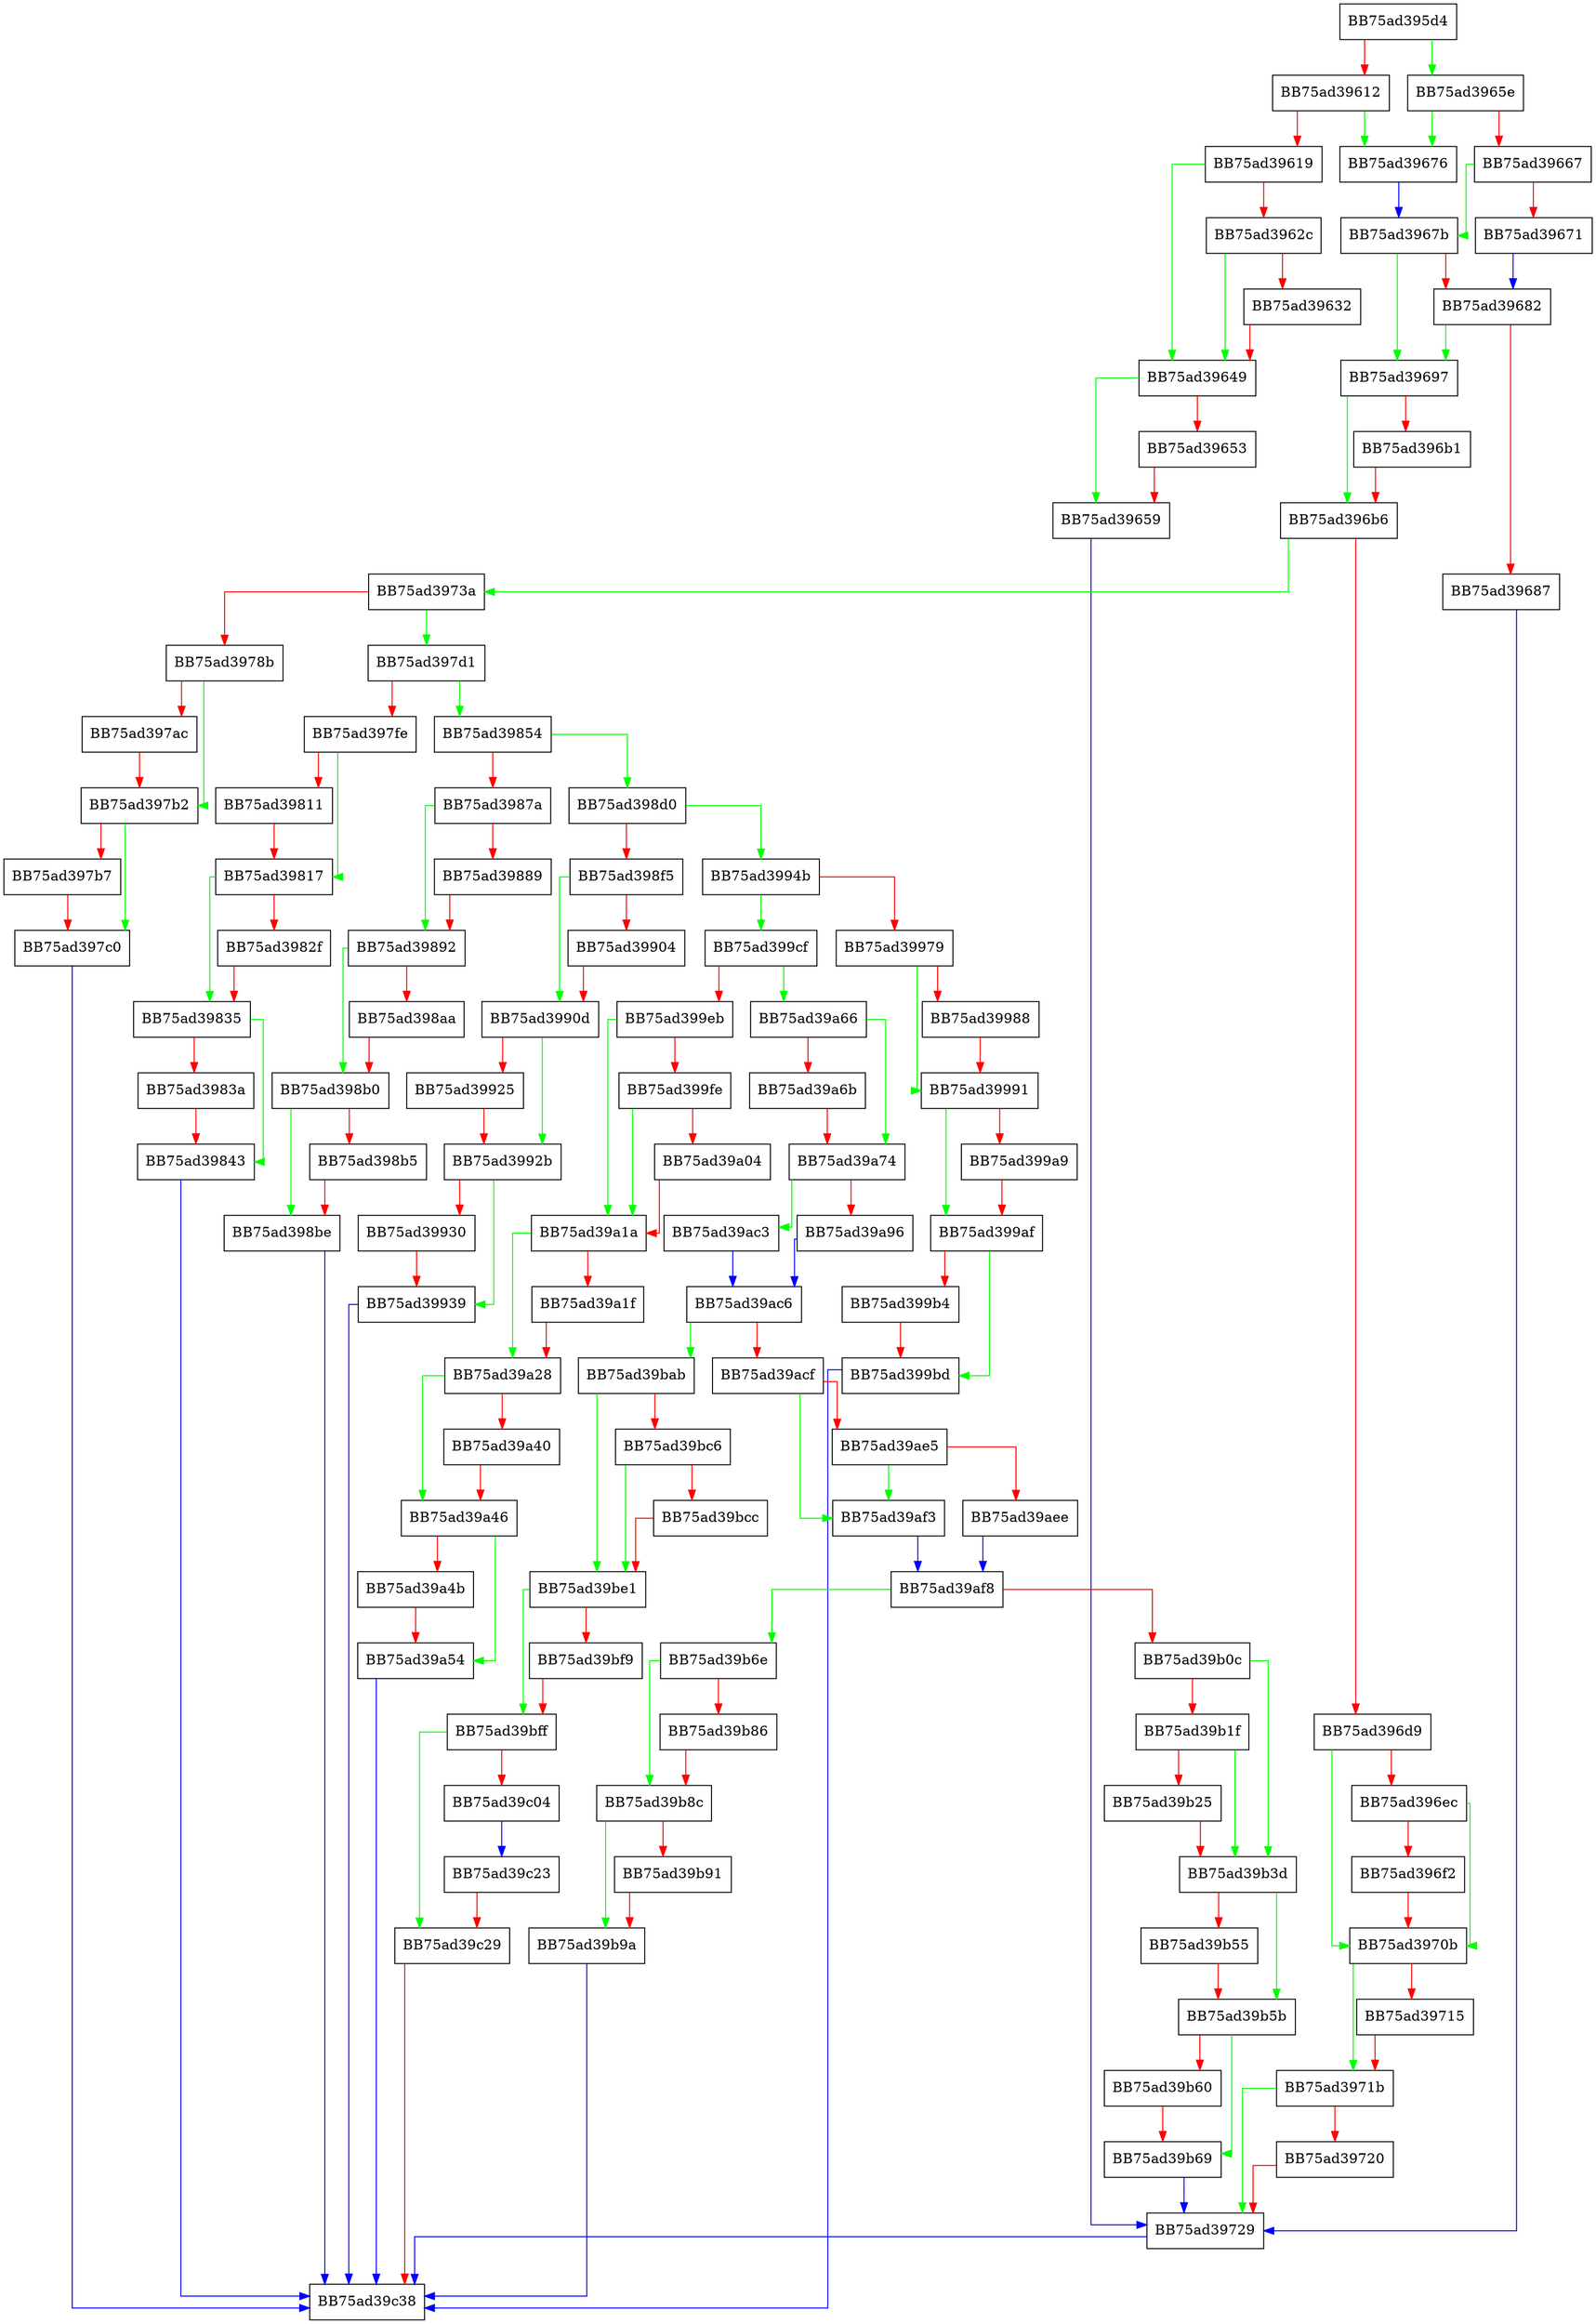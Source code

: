digraph SendSMSScanReport {
  node [shape="box"];
  graph [splines=ortho];
  BB75ad395d4 -> BB75ad3965e [color="green"];
  BB75ad395d4 -> BB75ad39612 [color="red"];
  BB75ad39612 -> BB75ad39676 [color="green"];
  BB75ad39612 -> BB75ad39619 [color="red"];
  BB75ad39619 -> BB75ad39649 [color="green"];
  BB75ad39619 -> BB75ad3962c [color="red"];
  BB75ad3962c -> BB75ad39649 [color="green"];
  BB75ad3962c -> BB75ad39632 [color="red"];
  BB75ad39632 -> BB75ad39649 [color="red"];
  BB75ad39649 -> BB75ad39659 [color="green"];
  BB75ad39649 -> BB75ad39653 [color="red"];
  BB75ad39653 -> BB75ad39659 [color="red"];
  BB75ad39659 -> BB75ad39729 [color="blue"];
  BB75ad3965e -> BB75ad39676 [color="green"];
  BB75ad3965e -> BB75ad39667 [color="red"];
  BB75ad39667 -> BB75ad3967b [color="green"];
  BB75ad39667 -> BB75ad39671 [color="red"];
  BB75ad39671 -> BB75ad39682 [color="blue"];
  BB75ad39676 -> BB75ad3967b [color="blue"];
  BB75ad3967b -> BB75ad39697 [color="green"];
  BB75ad3967b -> BB75ad39682 [color="red"];
  BB75ad39682 -> BB75ad39697 [color="green"];
  BB75ad39682 -> BB75ad39687 [color="red"];
  BB75ad39687 -> BB75ad39729 [color="blue"];
  BB75ad39697 -> BB75ad396b6 [color="green"];
  BB75ad39697 -> BB75ad396b1 [color="red"];
  BB75ad396b1 -> BB75ad396b6 [color="red"];
  BB75ad396b6 -> BB75ad3973a [color="green"];
  BB75ad396b6 -> BB75ad396d9 [color="red"];
  BB75ad396d9 -> BB75ad3970b [color="green"];
  BB75ad396d9 -> BB75ad396ec [color="red"];
  BB75ad396ec -> BB75ad3970b [color="green"];
  BB75ad396ec -> BB75ad396f2 [color="red"];
  BB75ad396f2 -> BB75ad3970b [color="red"];
  BB75ad3970b -> BB75ad3971b [color="green"];
  BB75ad3970b -> BB75ad39715 [color="red"];
  BB75ad39715 -> BB75ad3971b [color="red"];
  BB75ad3971b -> BB75ad39729 [color="green"];
  BB75ad3971b -> BB75ad39720 [color="red"];
  BB75ad39720 -> BB75ad39729 [color="red"];
  BB75ad39729 -> BB75ad39c38 [color="blue"];
  BB75ad3973a -> BB75ad397d1 [color="green"];
  BB75ad3973a -> BB75ad3978b [color="red"];
  BB75ad3978b -> BB75ad397b2 [color="green"];
  BB75ad3978b -> BB75ad397ac [color="red"];
  BB75ad397ac -> BB75ad397b2 [color="red"];
  BB75ad397b2 -> BB75ad397c0 [color="green"];
  BB75ad397b2 -> BB75ad397b7 [color="red"];
  BB75ad397b7 -> BB75ad397c0 [color="red"];
  BB75ad397c0 -> BB75ad39c38 [color="blue"];
  BB75ad397d1 -> BB75ad39854 [color="green"];
  BB75ad397d1 -> BB75ad397fe [color="red"];
  BB75ad397fe -> BB75ad39817 [color="green"];
  BB75ad397fe -> BB75ad39811 [color="red"];
  BB75ad39811 -> BB75ad39817 [color="red"];
  BB75ad39817 -> BB75ad39835 [color="green"];
  BB75ad39817 -> BB75ad3982f [color="red"];
  BB75ad3982f -> BB75ad39835 [color="red"];
  BB75ad39835 -> BB75ad39843 [color="green"];
  BB75ad39835 -> BB75ad3983a [color="red"];
  BB75ad3983a -> BB75ad39843 [color="red"];
  BB75ad39843 -> BB75ad39c38 [color="blue"];
  BB75ad39854 -> BB75ad398d0 [color="green"];
  BB75ad39854 -> BB75ad3987a [color="red"];
  BB75ad3987a -> BB75ad39892 [color="green"];
  BB75ad3987a -> BB75ad39889 [color="red"];
  BB75ad39889 -> BB75ad39892 [color="red"];
  BB75ad39892 -> BB75ad398b0 [color="green"];
  BB75ad39892 -> BB75ad398aa [color="red"];
  BB75ad398aa -> BB75ad398b0 [color="red"];
  BB75ad398b0 -> BB75ad398be [color="green"];
  BB75ad398b0 -> BB75ad398b5 [color="red"];
  BB75ad398b5 -> BB75ad398be [color="red"];
  BB75ad398be -> BB75ad39c38 [color="blue"];
  BB75ad398d0 -> BB75ad3994b [color="green"];
  BB75ad398d0 -> BB75ad398f5 [color="red"];
  BB75ad398f5 -> BB75ad3990d [color="green"];
  BB75ad398f5 -> BB75ad39904 [color="red"];
  BB75ad39904 -> BB75ad3990d [color="red"];
  BB75ad3990d -> BB75ad3992b [color="green"];
  BB75ad3990d -> BB75ad39925 [color="red"];
  BB75ad39925 -> BB75ad3992b [color="red"];
  BB75ad3992b -> BB75ad39939 [color="green"];
  BB75ad3992b -> BB75ad39930 [color="red"];
  BB75ad39930 -> BB75ad39939 [color="red"];
  BB75ad39939 -> BB75ad39c38 [color="blue"];
  BB75ad3994b -> BB75ad399cf [color="green"];
  BB75ad3994b -> BB75ad39979 [color="red"];
  BB75ad39979 -> BB75ad39991 [color="green"];
  BB75ad39979 -> BB75ad39988 [color="red"];
  BB75ad39988 -> BB75ad39991 [color="red"];
  BB75ad39991 -> BB75ad399af [color="green"];
  BB75ad39991 -> BB75ad399a9 [color="red"];
  BB75ad399a9 -> BB75ad399af [color="red"];
  BB75ad399af -> BB75ad399bd [color="green"];
  BB75ad399af -> BB75ad399b4 [color="red"];
  BB75ad399b4 -> BB75ad399bd [color="red"];
  BB75ad399bd -> BB75ad39c38 [color="blue"];
  BB75ad399cf -> BB75ad39a66 [color="green"];
  BB75ad399cf -> BB75ad399eb [color="red"];
  BB75ad399eb -> BB75ad39a1a [color="green"];
  BB75ad399eb -> BB75ad399fe [color="red"];
  BB75ad399fe -> BB75ad39a1a [color="green"];
  BB75ad399fe -> BB75ad39a04 [color="red"];
  BB75ad39a04 -> BB75ad39a1a [color="red"];
  BB75ad39a1a -> BB75ad39a28 [color="green"];
  BB75ad39a1a -> BB75ad39a1f [color="red"];
  BB75ad39a1f -> BB75ad39a28 [color="red"];
  BB75ad39a28 -> BB75ad39a46 [color="green"];
  BB75ad39a28 -> BB75ad39a40 [color="red"];
  BB75ad39a40 -> BB75ad39a46 [color="red"];
  BB75ad39a46 -> BB75ad39a54 [color="green"];
  BB75ad39a46 -> BB75ad39a4b [color="red"];
  BB75ad39a4b -> BB75ad39a54 [color="red"];
  BB75ad39a54 -> BB75ad39c38 [color="blue"];
  BB75ad39a66 -> BB75ad39a74 [color="green"];
  BB75ad39a66 -> BB75ad39a6b [color="red"];
  BB75ad39a6b -> BB75ad39a74 [color="red"];
  BB75ad39a74 -> BB75ad39ac3 [color="green"];
  BB75ad39a74 -> BB75ad39a96 [color="red"];
  BB75ad39a96 -> BB75ad39ac6 [color="blue"];
  BB75ad39ac3 -> BB75ad39ac6 [color="blue"];
  BB75ad39ac6 -> BB75ad39bab [color="green"];
  BB75ad39ac6 -> BB75ad39acf [color="red"];
  BB75ad39acf -> BB75ad39af3 [color="green"];
  BB75ad39acf -> BB75ad39ae5 [color="red"];
  BB75ad39ae5 -> BB75ad39af3 [color="green"];
  BB75ad39ae5 -> BB75ad39aee [color="red"];
  BB75ad39aee -> BB75ad39af8 [color="blue"];
  BB75ad39af3 -> BB75ad39af8 [color="blue"];
  BB75ad39af8 -> BB75ad39b6e [color="green"];
  BB75ad39af8 -> BB75ad39b0c [color="red"];
  BB75ad39b0c -> BB75ad39b3d [color="green"];
  BB75ad39b0c -> BB75ad39b1f [color="red"];
  BB75ad39b1f -> BB75ad39b3d [color="green"];
  BB75ad39b1f -> BB75ad39b25 [color="red"];
  BB75ad39b25 -> BB75ad39b3d [color="red"];
  BB75ad39b3d -> BB75ad39b5b [color="green"];
  BB75ad39b3d -> BB75ad39b55 [color="red"];
  BB75ad39b55 -> BB75ad39b5b [color="red"];
  BB75ad39b5b -> BB75ad39b69 [color="green"];
  BB75ad39b5b -> BB75ad39b60 [color="red"];
  BB75ad39b60 -> BB75ad39b69 [color="red"];
  BB75ad39b69 -> BB75ad39729 [color="blue"];
  BB75ad39b6e -> BB75ad39b8c [color="green"];
  BB75ad39b6e -> BB75ad39b86 [color="red"];
  BB75ad39b86 -> BB75ad39b8c [color="red"];
  BB75ad39b8c -> BB75ad39b9a [color="green"];
  BB75ad39b8c -> BB75ad39b91 [color="red"];
  BB75ad39b91 -> BB75ad39b9a [color="red"];
  BB75ad39b9a -> BB75ad39c38 [color="blue"];
  BB75ad39bab -> BB75ad39be1 [color="green"];
  BB75ad39bab -> BB75ad39bc6 [color="red"];
  BB75ad39bc6 -> BB75ad39be1 [color="green"];
  BB75ad39bc6 -> BB75ad39bcc [color="red"];
  BB75ad39bcc -> BB75ad39be1 [color="red"];
  BB75ad39be1 -> BB75ad39bff [color="green"];
  BB75ad39be1 -> BB75ad39bf9 [color="red"];
  BB75ad39bf9 -> BB75ad39bff [color="red"];
  BB75ad39bff -> BB75ad39c29 [color="green"];
  BB75ad39bff -> BB75ad39c04 [color="red"];
  BB75ad39c04 -> BB75ad39c23 [color="blue"];
  BB75ad39c23 -> BB75ad39c29 [color="red"];
  BB75ad39c29 -> BB75ad39c38 [color="red"];
}